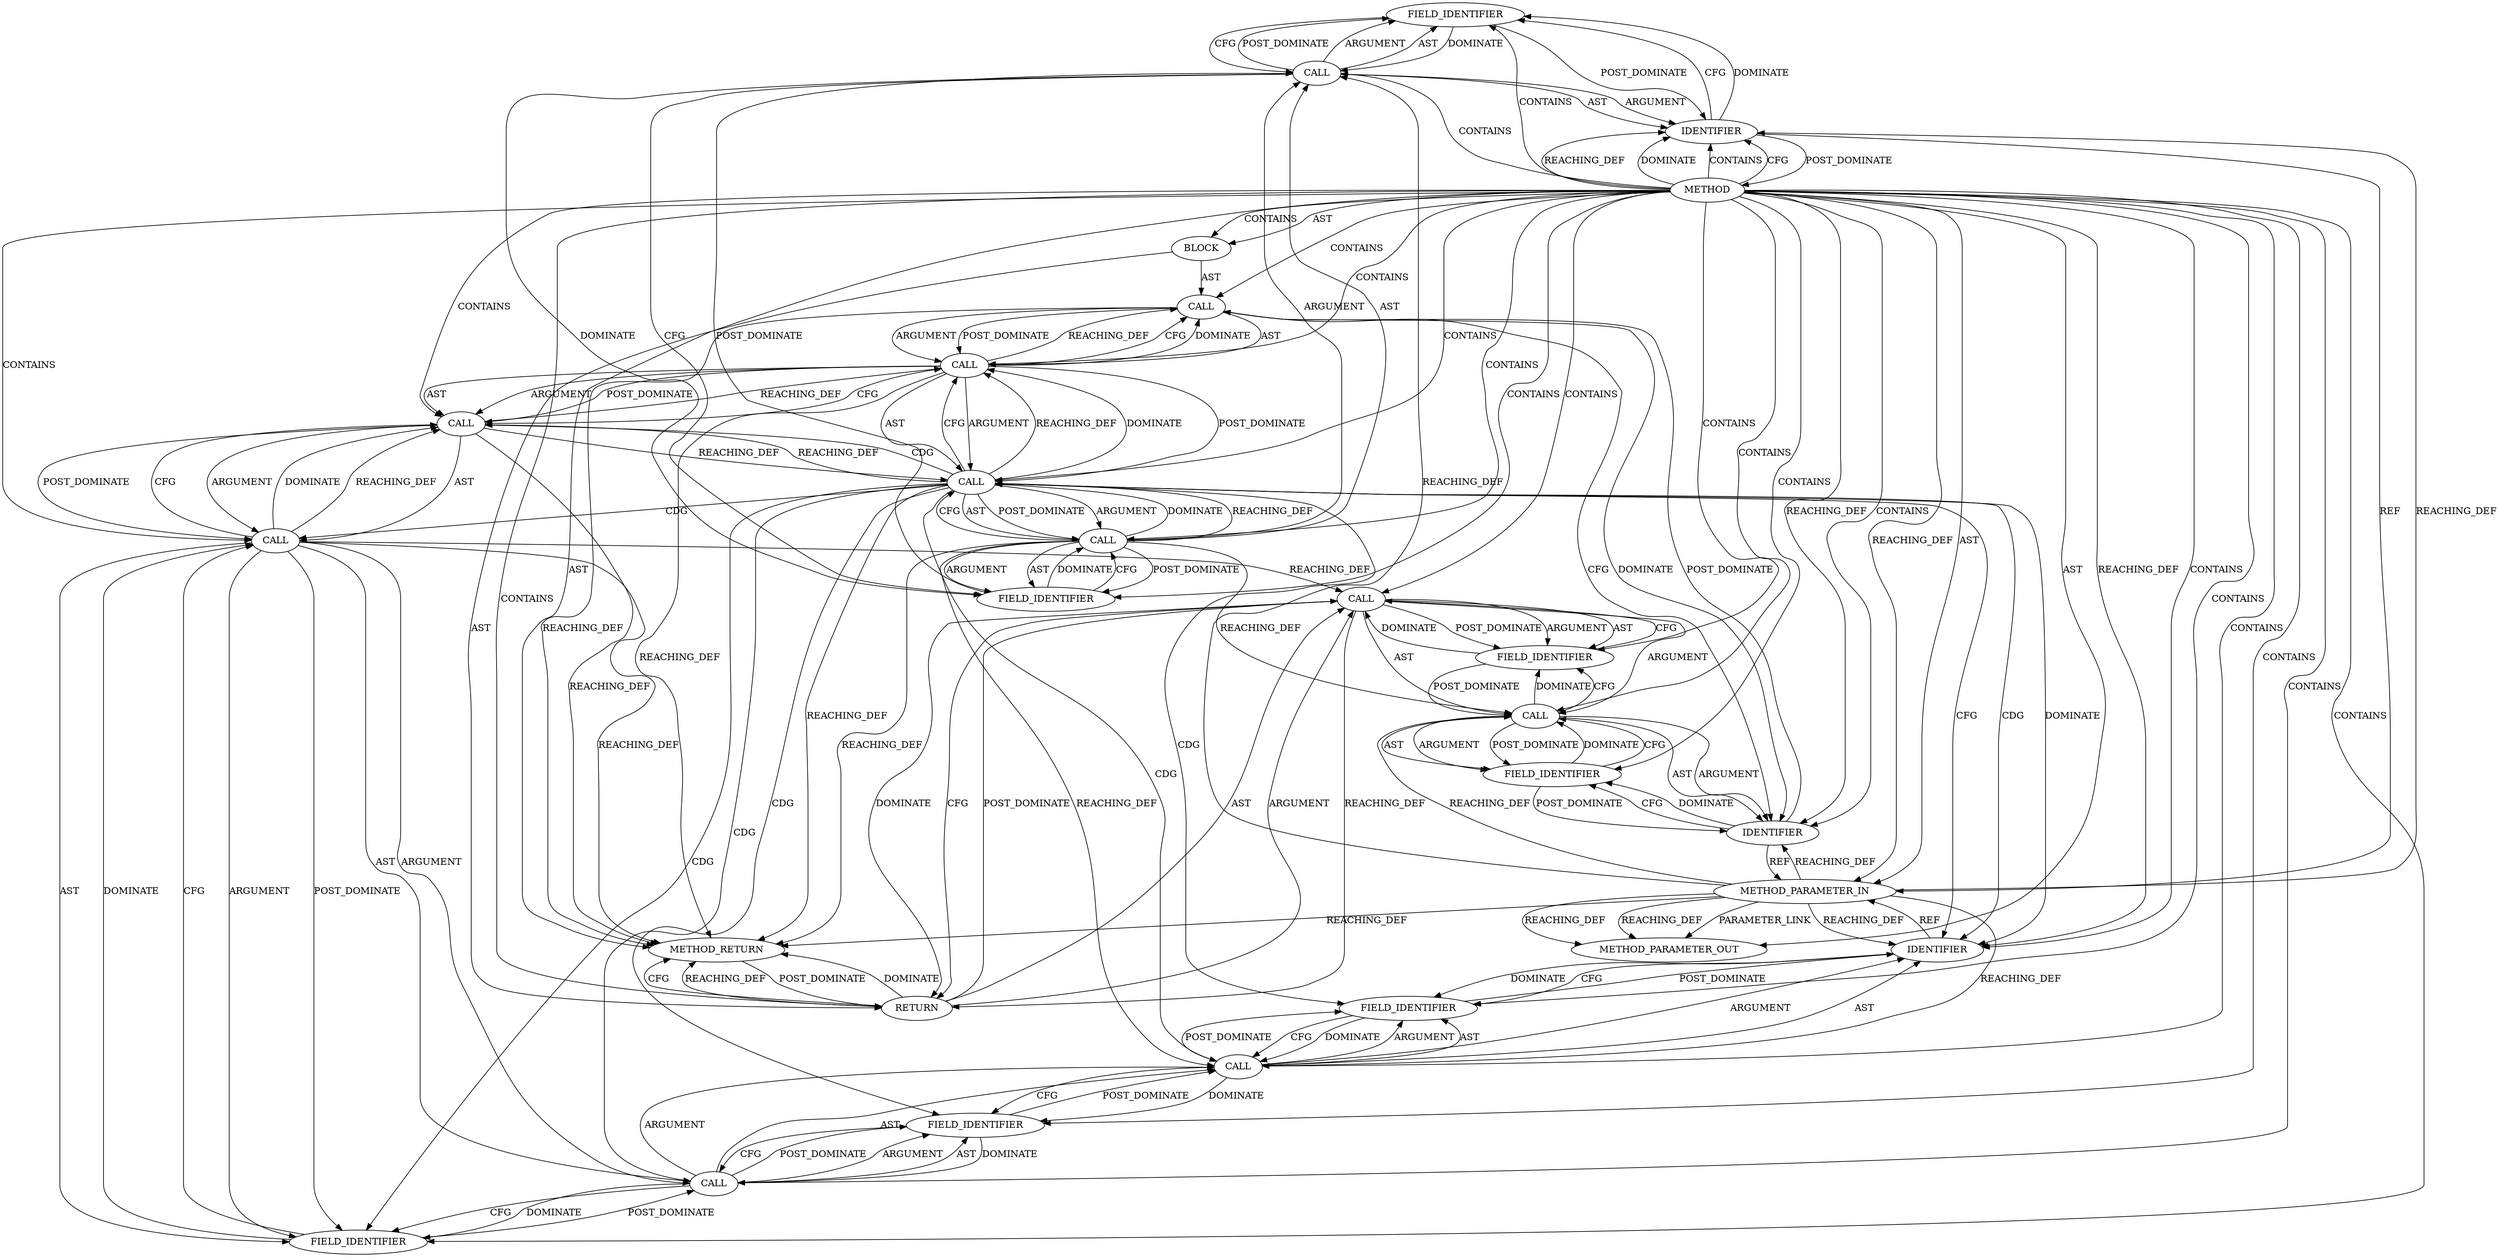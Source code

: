 digraph {
  442 [label=FIELD_IDENTIFIER ORDER=2 ARGUMENT_INDEX=2 CODE="strp" COLUMN_NUMBER=26 LINE_NUMBER=212 CANONICAL_NAME="strp"]
  453 [label=CALL ORDER=1 ARGUMENT_INDEX=-1 CODE="ctx->strp.anchor" COLUMN_NUMBER=9 METHOD_FULL_NAME="<operator>.fieldAccess" LINE_NUMBER=213 TYPE_FULL_NAME="<empty>" DISPATCH_TYPE="STATIC_DISPATCH" SIGNATURE="" NAME="<operator>.fieldAccess"]
  439 [label=CALL ORDER=1 ARGUMENT_INDEX=1 CODE="ctx->strp.msg_ready" COLUMN_NUMBER=26 METHOD_FULL_NAME="<operator>.fieldAccess" LINE_NUMBER=212 TYPE_FULL_NAME="<empty>" DISPATCH_TYPE="STATIC_DISPATCH" SIGNATURE="" NAME="<operator>.fieldAccess"]
  444 [label=CALL ORDER=2 ARGUMENT_INDEX=2 CODE="!ctx->strp.anchor->len" COLUMN_NUMBER=49 METHOD_FULL_NAME="<operator>.logicalNot" LINE_NUMBER=212 TYPE_FULL_NAME="<empty>" DISPATCH_TYPE="STATIC_DISPATCH" SIGNATURE="" NAME="<operator>.logicalNot"]
  440 [label=CALL ORDER=1 ARGUMENT_INDEX=1 CODE="ctx->strp" COLUMN_NUMBER=26 METHOD_FULL_NAME="<operator>.indirectFieldAccess" LINE_NUMBER=212 TYPE_FULL_NAME="<empty>" DISPATCH_TYPE="STATIC_DISPATCH" SIGNATURE="" NAME="<operator>.indirectFieldAccess"]
  446 [label=CALL ORDER=1 ARGUMENT_INDEX=1 CODE="ctx->strp.anchor" COLUMN_NUMBER=50 METHOD_FULL_NAME="<operator>.fieldAccess" LINE_NUMBER=212 TYPE_FULL_NAME="<empty>" DISPATCH_TYPE="STATIC_DISPATCH" SIGNATURE="" NAME="<operator>.fieldAccess"]
  450 [label=FIELD_IDENTIFIER ORDER=2 ARGUMENT_INDEX=2 CODE="anchor" COLUMN_NUMBER=50 LINE_NUMBER=212 CANONICAL_NAME="anchor"]
  457 [label=FIELD_IDENTIFIER ORDER=2 ARGUMENT_INDEX=2 CODE="anchor" COLUMN_NUMBER=9 LINE_NUMBER=213 CANONICAL_NAME="anchor"]
  443 [label=FIELD_IDENTIFIER ORDER=2 ARGUMENT_INDEX=2 CODE="msg_ready" COLUMN_NUMBER=26 LINE_NUMBER=212 CANONICAL_NAME="msg_ready"]
  434 [label=METHOD_PARAMETER_IN ORDER=1 CODE="struct tls_sw_context_rx *ctx" IS_VARIADIC=false COLUMN_NUMBER=44 LINE_NUMBER=210 TYPE_FULL_NAME="tls_sw_context_rx*" EVALUATION_STRATEGY="BY_VALUE" INDEX=1 NAME="ctx"]
  437 [label=CALL ORDER=1 ARGUMENT_INDEX=1 CODE="!ctx->strp.msg_ready || !ctx->strp.anchor->len" COLUMN_NUMBER=25 METHOD_FULL_NAME="<operator>.logicalOr" LINE_NUMBER=212 TYPE_FULL_NAME="<empty>" DISPATCH_TYPE="STATIC_DISPATCH" SIGNATURE="" NAME="<operator>.logicalOr"]
  448 [label=IDENTIFIER ORDER=1 ARGUMENT_INDEX=1 CODE="ctx" COLUMN_NUMBER=50 LINE_NUMBER=212 TYPE_FULL_NAME="tls_sw_context_rx*" NAME="ctx"]
  438 [label=CALL ORDER=1 ARGUMENT_INDEX=1 CODE="!ctx->strp.msg_ready" COLUMN_NUMBER=25 METHOD_FULL_NAME="<operator>.logicalNot" LINE_NUMBER=212 TYPE_FULL_NAME="<empty>" DISPATCH_TYPE="STATIC_DISPATCH" SIGNATURE="" NAME="<operator>.logicalNot"]
  454 [label=CALL ORDER=1 ARGUMENT_INDEX=1 CODE="ctx->strp" COLUMN_NUMBER=9 METHOD_FULL_NAME="<operator>.indirectFieldAccess" LINE_NUMBER=213 TYPE_FULL_NAME="<empty>" DISPATCH_TYPE="STATIC_DISPATCH" SIGNATURE="" NAME="<operator>.indirectFieldAccess"]
  447 [label=CALL ORDER=1 ARGUMENT_INDEX=1 CODE="ctx->strp" COLUMN_NUMBER=50 METHOD_FULL_NAME="<operator>.indirectFieldAccess" LINE_NUMBER=212 TYPE_FULL_NAME="<empty>" DISPATCH_TYPE="STATIC_DISPATCH" SIGNATURE="" NAME="<operator>.indirectFieldAccess"]
  436 [label=CALL ORDER=1 ARGUMENT_INDEX=-1 CODE="DEBUG_NET_WARN_ON_ONCE(!ctx->strp.msg_ready || !ctx->strp.anchor->len)" COLUMN_NUMBER=2 METHOD_FULL_NAME="DEBUG_NET_WARN_ON_ONCE" LINE_NUMBER=212 TYPE_FULL_NAME="<empty>" DISPATCH_TYPE="STATIC_DISPATCH" SIGNATURE="" NAME="DEBUG_NET_WARN_ON_ONCE"]
  458 [label=METHOD_RETURN ORDER=3 CODE="RET" COLUMN_NUMBER=1 LINE_NUMBER=210 TYPE_FULL_NAME="struct sk_buff" EVALUATION_STRATEGY="BY_VALUE"]
  441 [label=IDENTIFIER ORDER=1 ARGUMENT_INDEX=1 CODE="ctx" COLUMN_NUMBER=26 LINE_NUMBER=212 TYPE_FULL_NAME="tls_sw_context_rx*" NAME="ctx"]
  455 [label=IDENTIFIER ORDER=1 ARGUMENT_INDEX=1 CODE="ctx" COLUMN_NUMBER=9 LINE_NUMBER=213 TYPE_FULL_NAME="tls_sw_context_rx*" NAME="ctx"]
  451 [label=FIELD_IDENTIFIER ORDER=2 ARGUMENT_INDEX=2 CODE="len" COLUMN_NUMBER=50 LINE_NUMBER=212 CANONICAL_NAME="len"]
  449 [label=FIELD_IDENTIFIER ORDER=2 ARGUMENT_INDEX=2 CODE="strp" COLUMN_NUMBER=50 LINE_NUMBER=212 CANONICAL_NAME="strp"]
  456 [label=FIELD_IDENTIFIER ORDER=2 ARGUMENT_INDEX=2 CODE="strp" COLUMN_NUMBER=9 LINE_NUMBER=213 CANONICAL_NAME="strp"]
  21233 [label=METHOD_PARAMETER_OUT ORDER=1 CODE="struct tls_sw_context_rx *ctx" IS_VARIADIC=false COLUMN_NUMBER=44 LINE_NUMBER=210 TYPE_FULL_NAME="tls_sw_context_rx*" EVALUATION_STRATEGY="BY_VALUE" INDEX=1 NAME="ctx"]
  445 [label=CALL ORDER=1 ARGUMENT_INDEX=1 CODE="ctx->strp.anchor->len" COLUMN_NUMBER=50 METHOD_FULL_NAME="<operator>.indirectFieldAccess" LINE_NUMBER=212 TYPE_FULL_NAME="<empty>" DISPATCH_TYPE="STATIC_DISPATCH" SIGNATURE="" NAME="<operator>.indirectFieldAccess"]
  452 [label=RETURN ORDER=2 ARGUMENT_INDEX=-1 CODE="return ctx->strp.anchor;" COLUMN_NUMBER=2 LINE_NUMBER=213]
  433 [label=METHOD COLUMN_NUMBER=1 LINE_NUMBER=210 COLUMN_NUMBER_END=1 IS_EXTERNAL=false SIGNATURE="struct sk_buff tls_strp_msg (tls_sw_context_rx*)" NAME="tls_strp_msg" AST_PARENT_TYPE="TYPE_DECL" AST_PARENT_FULL_NAME="tls.h:<global>" ORDER=60 CODE="static inline struct sk_buff *tls_strp_msg(struct tls_sw_context_rx *ctx)
{
	DEBUG_NET_WARN_ON_ONCE(!ctx->strp.msg_ready || !ctx->strp.anchor->len);
	return ctx->strp.anchor;
}" FULL_NAME="tls_strp_msg" LINE_NUMBER_END=214 FILENAME="tls.h"]
  435 [label=BLOCK ORDER=2 ARGUMENT_INDEX=-1 CODE="{
	DEBUG_NET_WARN_ON_ONCE(!ctx->strp.msg_ready || !ctx->strp.anchor->len);
	return ctx->strp.anchor;
}" COLUMN_NUMBER=1 LINE_NUMBER=211 TYPE_FULL_NAME="void"]
  437 -> 438 [label=ARGUMENT ]
  445 -> 444 [label=DOMINATE ]
  433 -> 455 [label=REACHING_DEF VARIABLE=""]
  436 -> 455 [label=DOMINATE ]
  446 -> 450 [label=POST_DOMINATE ]
  437 -> 444 [label=AST ]
  434 -> 458 [label=REACHING_DEF VARIABLE="ctx"]
  433 -> 439 [label=CONTAINS ]
  437 -> 444 [label=ARGUMENT ]
  433 -> 455 [label=CONTAINS ]
  448 -> 449 [label=DOMINATE ]
  434 -> 21233 [label=REACHING_DEF VARIABLE="ctx"]
  434 -> 21233 [label=REACHING_DEF VARIABLE="ctx"]
  435 -> 436 [label=AST ]
  433 -> 434 [label=AST ]
  433 -> 441 [label=REACHING_DEF VARIABLE=""]
  437 -> 436 [label=REACHING_DEF VARIABLE="!ctx->strp.msg_ready || !ctx->strp.anchor->len"]
  433 -> 450 [label=CONTAINS ]
  440 -> 442 [label=POST_DOMINATE ]
  441 -> 442 [label=CFG ]
  455 -> 456 [label=CFG ]
  444 -> 437 [label=REACHING_DEF VARIABLE="!ctx->strp.anchor->len"]
  439 -> 443 [label=POST_DOMINATE ]
  434 -> 441 [label=REACHING_DEF VARIABLE="ctx"]
  437 -> 438 [label=POST_DOMINATE ]
  445 -> 451 [label=ARGUMENT ]
  433 -> 441 [label=DOMINATE ]
  454 -> 455 [label=ARGUMENT ]
  438 -> 445 [label=CDG ]
  444 -> 445 [label=AST ]
  433 -> 446 [label=CONTAINS ]
  436 -> 437 [label=POST_DOMINATE ]
  456 -> 454 [label=DOMINATE ]
  433 -> 454 [label=CONTAINS ]
  433 -> 458 [label=AST ]
  437 -> 458 [label=REACHING_DEF VARIABLE="!ctx->strp.msg_ready || !ctx->strp.anchor->len"]
  453 -> 452 [label=REACHING_DEF VARIABLE="ctx->strp.anchor"]
  457 -> 454 [label=POST_DOMINATE ]
  445 -> 451 [label=POST_DOMINATE ]
  449 -> 448 [label=POST_DOMINATE ]
  446 -> 450 [label=ARGUMENT ]
  450 -> 447 [label=POST_DOMINATE ]
  447 -> 448 [label=ARGUMENT ]
  434 -> 447 [label=REACHING_DEF VARIABLE="ctx"]
  433 -> 452 [label=CONTAINS ]
  439 -> 438 [label=DOMINATE ]
  443 -> 439 [label=DOMINATE ]
  448 -> 449 [label=CFG ]
  437 -> 444 [label=POST_DOMINATE ]
  441 -> 442 [label=DOMINATE ]
  434 -> 454 [label=REACHING_DEF VARIABLE="ctx"]
  433 -> 443 [label=CONTAINS ]
  438 -> 444 [label=REACHING_DEF VARIABLE="!ctx->strp.msg_ready"]
  433 -> 440 [label=CONTAINS ]
  433 -> 448 [label=REACHING_DEF VARIABLE=""]
  434 -> 21233 [label=PARAMETER_LINK ]
  447 -> 449 [label=ARGUMENT ]
  452 -> 458 [label=DOMINATE ]
  438 -> 444 [label=CDG ]
  436 -> 437 [label=AST ]
  440 -> 443 [label=DOMINATE ]
  446 -> 447 [label=ARGUMENT ]
  438 -> 439 [label=ARGUMENT ]
  438 -> 448 [label=CDG ]
  433 -> 444 [label=CONTAINS ]
  456 -> 455 [label=POST_DOMINATE ]
  448 -> 434 [label=REF ]
  438 -> 449 [label=CDG ]
  440 -> 441 [label=ARGUMENT ]
  452 -> 453 [label=AST ]
  439 -> 438 [label=REACHING_DEF VARIABLE="ctx->strp.msg_ready"]
  455 -> 456 [label=DOMINATE ]
  437 -> 436 [label=CFG ]
  433 -> 441 [label=CONTAINS ]
  446 -> 450 [label=AST ]
  444 -> 437 [label=CFG ]
  444 -> 445 [label=POST_DOMINATE ]
  433 -> 457 [label=CONTAINS ]
  453 -> 457 [label=POST_DOMINATE ]
  454 -> 457 [label=DOMINATE ]
  440 -> 443 [label=CFG ]
  455 -> 434 [label=REF ]
  439 -> 447 [label=REACHING_DEF VARIABLE="ctx->strp.msg_ready"]
  438 -> 439 [label=AST ]
  449 -> 447 [label=CFG ]
  439 -> 438 [label=CFG ]
  440 -> 441 [label=AST ]
  454 -> 457 [label=CFG ]
  446 -> 447 [label=AST ]
  453 -> 454 [label=AST ]
  452 -> 458 [label=CFG ]
  446 -> 451 [label=CFG ]
  452 -> 458 [label=REACHING_DEF VARIABLE="<RET>"]
  438 -> 450 [label=CDG ]
  454 -> 456 [label=AST ]
  440 -> 442 [label=ARGUMENT ]
  435 -> 452 [label=AST ]
  433 -> 448 [label=CONTAINS ]
  433 -> 453 [label=CONTAINS ]
  438 -> 458 [label=REACHING_DEF VARIABLE="!ctx->strp.msg_ready"]
  458 -> 452 [label=POST_DOMINATE ]
  438 -> 448 [label=DOMINATE ]
  433 -> 437 [label=CONTAINS ]
  434 -> 455 [label=REACHING_DEF VARIABLE="ctx"]
  433 -> 445 [label=CONTAINS ]
  454 -> 456 [label=ARGUMENT ]
  434 -> 440 [label=REACHING_DEF VARIABLE="ctx"]
  445 -> 444 [label=REACHING_DEF VARIABLE="ctx->strp.anchor->len"]
  445 -> 453 [label=REACHING_DEF VARIABLE="ctx->strp.anchor->len"]
  434 -> 448 [label=REACHING_DEF VARIABLE="ctx"]
  445 -> 444 [label=CFG ]
  453 -> 457 [label=ARGUMENT ]
  450 -> 446 [label=DOMINATE ]
  449 -> 447 [label=DOMINATE ]
  451 -> 445 [label=DOMINATE ]
  443 -> 439 [label=CFG ]
  433 -> 449 [label=CONTAINS ]
  436 -> 455 [label=CFG ]
  442 -> 440 [label=DOMINATE ]
  438 -> 447 [label=CDG ]
  455 -> 436 [label=POST_DOMINATE ]
  439 -> 454 [label=REACHING_DEF VARIABLE="ctx->strp.msg_ready"]
  454 -> 456 [label=POST_DOMINATE ]
  457 -> 453 [label=CFG ]
  438 -> 437 [label=REACHING_DEF VARIABLE="!ctx->strp.msg_ready"]
  447 -> 449 [label=AST ]
  440 -> 442 [label=AST ]
  452 -> 453 [label=POST_DOMINATE ]
  443 -> 440 [label=POST_DOMINATE ]
  451 -> 445 [label=CFG ]
  439 -> 443 [label=ARGUMENT ]
  442 -> 441 [label=POST_DOMINATE ]
  438 -> 446 [label=CDG ]
  451 -> 446 [label=POST_DOMINATE ]
  439 -> 458 [label=REACHING_DEF VARIABLE="ctx->strp.msg_ready"]
  433 -> 438 [label=CONTAINS ]
  456 -> 454 [label=CFG ]
  452 -> 453 [label=ARGUMENT ]
  444 -> 445 [label=ARGUMENT ]
  445 -> 458 [label=REACHING_DEF VARIABLE="ctx->strp.anchor->len"]
  436 -> 437 [label=ARGUMENT ]
  433 -> 447 [label=CONTAINS ]
  433 -> 456 [label=CONTAINS ]
  438 -> 451 [label=CDG ]
  433 -> 435 [label=CONTAINS ]
  433 -> 451 [label=CONTAINS ]
  441 -> 433 [label=POST_DOMINATE ]
  433 -> 436 [label=CONTAINS ]
  437 -> 436 [label=DOMINATE ]
  433 -> 21233 [label=AST ]
  446 -> 451 [label=DOMINATE ]
  444 -> 438 [label=REACHING_DEF VARIABLE="!ctx->strp.anchor->len"]
  438 -> 448 [label=CFG ]
  433 -> 435 [label=AST ]
  445 -> 446 [label=ARGUMENT ]
  433 -> 442 [label=CONTAINS ]
  433 -> 441 [label=CFG ]
  453 -> 454 [label=ARGUMENT ]
  447 -> 450 [label=DOMINATE ]
  442 -> 440 [label=CFG ]
  438 -> 439 [label=POST_DOMINATE ]
  453 -> 452 [label=DOMINATE ]
  441 -> 434 [label=REF ]
  439 -> 443 [label=AST ]
  447 -> 450 [label=CFG ]
  445 -> 446 [label=AST ]
  453 -> 452 [label=CFG ]
  438 -> 437 [label=DOMINATE ]
  437 -> 438 [label=AST ]
  444 -> 458 [label=REACHING_DEF VARIABLE="!ctx->strp.anchor->len"]
  436 -> 458 [label=REACHING_DEF VARIABLE="DEBUG_NET_WARN_ON_ONCE(!ctx->strp.msg_ready || !ctx->strp.anchor->len)"]
  450 -> 446 [label=CFG ]
  438 -> 437 [label=CFG ]
  433 -> 434 [label=REACHING_DEF VARIABLE=""]
  447 -> 449 [label=POST_DOMINATE ]
  445 -> 451 [label=AST ]
  439 -> 440 [label=ARGUMENT ]
  439 -> 440 [label=AST ]
  457 -> 453 [label=DOMINATE ]
  453 -> 457 [label=AST ]
  454 -> 455 [label=AST ]
  447 -> 448 [label=AST ]
}
